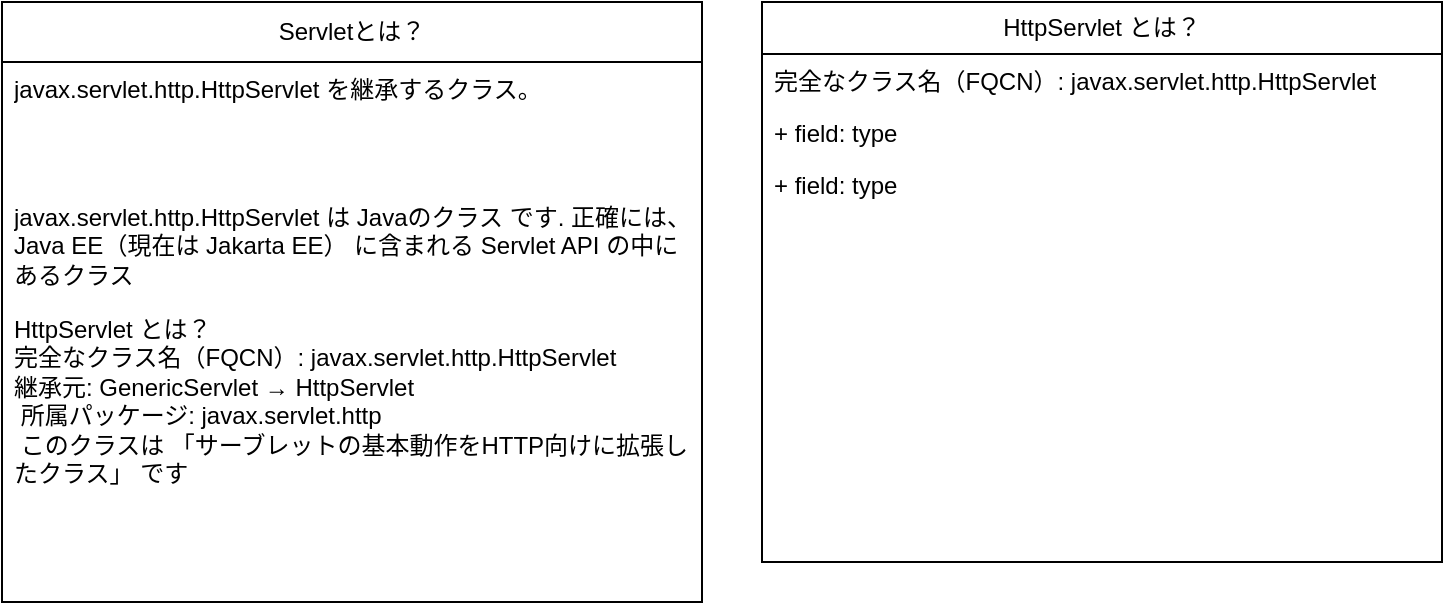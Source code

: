 <mxfile version="27.1.3">
  <diagram name="simple-web-app" id="D-A49S5mITpKP7ZY9Lso">
    <mxGraphModel dx="1123" dy="670" grid="1" gridSize="10" guides="1" tooltips="1" connect="1" arrows="1" fold="1" page="1" pageScale="1" pageWidth="827" pageHeight="1169" math="0" shadow="0">
      <root>
        <mxCell id="0" />
        <mxCell id="1" parent="0" />
        <mxCell id="YsTQgqpxp5J_s5YuMFm5-3" value="Servletとは？" style="swimlane;fontStyle=0;childLayout=stackLayout;horizontal=1;startSize=30;fillColor=none;horizontalStack=0;resizeParent=1;resizeParentMax=0;resizeLast=0;collapsible=1;marginBottom=0;whiteSpace=wrap;html=1;" vertex="1" parent="1">
          <mxGeometry x="90" y="110" width="350" height="300" as="geometry">
            <mxRectangle x="90" y="110" width="110" height="30" as="alternateBounds" />
          </mxGeometry>
        </mxCell>
        <mxCell id="YsTQgqpxp5J_s5YuMFm5-4" value="javax.servlet.http.HttpServlet を継承するクラス。" style="text;strokeColor=none;fillColor=none;align=left;verticalAlign=top;spacingLeft=4;spacingRight=4;overflow=hidden;rotatable=0;points=[[0,0.5],[1,0.5]];portConstraint=eastwest;whiteSpace=wrap;html=1;" vertex="1" parent="YsTQgqpxp5J_s5YuMFm5-3">
          <mxGeometry y="30" width="350" height="64" as="geometry" />
        </mxCell>
        <mxCell id="YsTQgqpxp5J_s5YuMFm5-5" value="javax.servlet.http.HttpServlet は Javaのクラス です. 正確には、Java EE（現在は Jakarta EE） に含まれる Servlet API の中にあるクラス" style="text;strokeColor=none;fillColor=none;align=left;verticalAlign=top;spacingLeft=4;spacingRight=4;overflow=hidden;rotatable=0;points=[[0,0.5],[1,0.5]];portConstraint=eastwest;whiteSpace=wrap;html=1;" vertex="1" parent="YsTQgqpxp5J_s5YuMFm5-3">
          <mxGeometry y="94" width="350" height="56" as="geometry" />
        </mxCell>
        <mxCell id="YsTQgqpxp5J_s5YuMFm5-6" value="&lt;div&gt;HttpServlet とは？&lt;/div&gt;&lt;div&gt;完全なクラス名（FQCN）: javax.servlet.http.HttpServlet&lt;/div&gt;&lt;div&gt;継承元: GenericServlet → HttpServlet&lt;/div&gt;&lt;div&gt;&amp;nbsp;所属パッケージ: javax.servlet.http&lt;/div&gt;&lt;div&gt;&amp;nbsp;このクラスは 「サーブレットの基本動作をHTTP向けに拡張したクラス」 です&lt;/div&gt;" style="text;strokeColor=none;fillColor=none;align=left;verticalAlign=top;spacingLeft=4;spacingRight=4;overflow=hidden;rotatable=0;points=[[0,0.5],[1,0.5]];portConstraint=eastwest;whiteSpace=wrap;html=1;" vertex="1" parent="YsTQgqpxp5J_s5YuMFm5-3">
          <mxGeometry y="150" width="350" height="150" as="geometry" />
        </mxCell>
        <mxCell id="YsTQgqpxp5J_s5YuMFm5-9" value="HttpServlet とは？" style="swimlane;fontStyle=0;childLayout=stackLayout;horizontal=1;startSize=26;fillColor=none;horizontalStack=0;resizeParent=1;resizeParentMax=0;resizeLast=0;collapsible=1;marginBottom=0;whiteSpace=wrap;html=1;" vertex="1" parent="1">
          <mxGeometry x="470" y="110" width="340" height="280" as="geometry" />
        </mxCell>
        <mxCell id="YsTQgqpxp5J_s5YuMFm5-10" value="完全なクラス名（FQCN）: javax.servlet.http.HttpServlet" style="text;strokeColor=none;fillColor=none;align=left;verticalAlign=top;spacingLeft=4;spacingRight=4;overflow=hidden;rotatable=0;points=[[0,0.5],[1,0.5]];portConstraint=eastwest;whiteSpace=wrap;html=1;" vertex="1" parent="YsTQgqpxp5J_s5YuMFm5-9">
          <mxGeometry y="26" width="340" height="26" as="geometry" />
        </mxCell>
        <mxCell id="YsTQgqpxp5J_s5YuMFm5-11" value="+ field: type" style="text;strokeColor=none;fillColor=none;align=left;verticalAlign=top;spacingLeft=4;spacingRight=4;overflow=hidden;rotatable=0;points=[[0,0.5],[1,0.5]];portConstraint=eastwest;whiteSpace=wrap;html=1;" vertex="1" parent="YsTQgqpxp5J_s5YuMFm5-9">
          <mxGeometry y="52" width="340" height="26" as="geometry" />
        </mxCell>
        <mxCell id="YsTQgqpxp5J_s5YuMFm5-12" value="+ field: type" style="text;strokeColor=none;fillColor=none;align=left;verticalAlign=top;spacingLeft=4;spacingRight=4;overflow=hidden;rotatable=0;points=[[0,0.5],[1,0.5]];portConstraint=eastwest;whiteSpace=wrap;html=1;" vertex="1" parent="YsTQgqpxp5J_s5YuMFm5-9">
          <mxGeometry y="78" width="340" height="202" as="geometry" />
        </mxCell>
      </root>
    </mxGraphModel>
  </diagram>
</mxfile>

